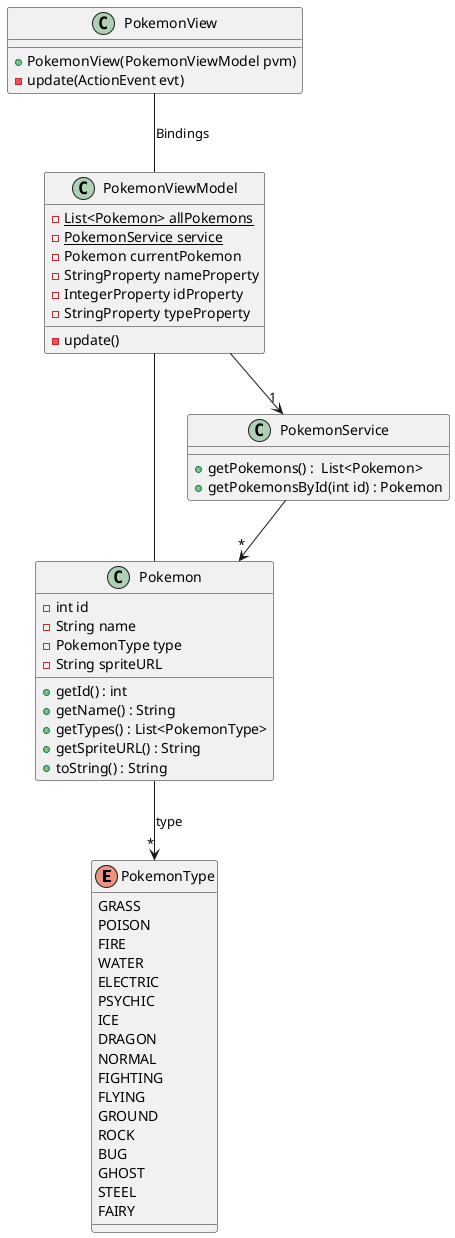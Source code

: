 @startuml exercice2
enum PokemonType{
    GRASS
    POISON
    FIRE
    WATER
    ELECTRIC
    PSYCHIC
    ICE
    DRAGON
    NORMAL
    FIGHTING
    FLYING
    GROUND
    ROCK
    BUG
    GHOST
    STEEL
    FAIRY
}

class Pokemon {
    - int id
    - String name
    - PokemonType type
    - String spriteURL
    + getId() : int
    + getName() : String
    + getTypes() : List<PokemonType>
    + getSpriteURL() : String
    + toString() : String
}

class PokemonService {
    + getPokemons() :  List<Pokemon>
    + getPokemonsById(int id) : Pokemon
}

class PokemonViewModel {
    - {static} List<Pokemon> allPokemons
    - {static} PokemonService service
    - Pokemon currentPokemon
    - StringProperty nameProperty
    - IntegerProperty idProperty
    - StringProperty typeProperty
    - update()
}

class PokemonView {
    + PokemonView(PokemonViewModel pvm)
    - update(ActionEvent evt)
}

PokemonService --> "*" Pokemon 

PokemonView -- PokemonViewModel : Bindings

PokemonViewModel -->"1" PokemonService

PokemonViewModel -- Pokemon

Pokemon --> "*" PokemonType : type
@enduml